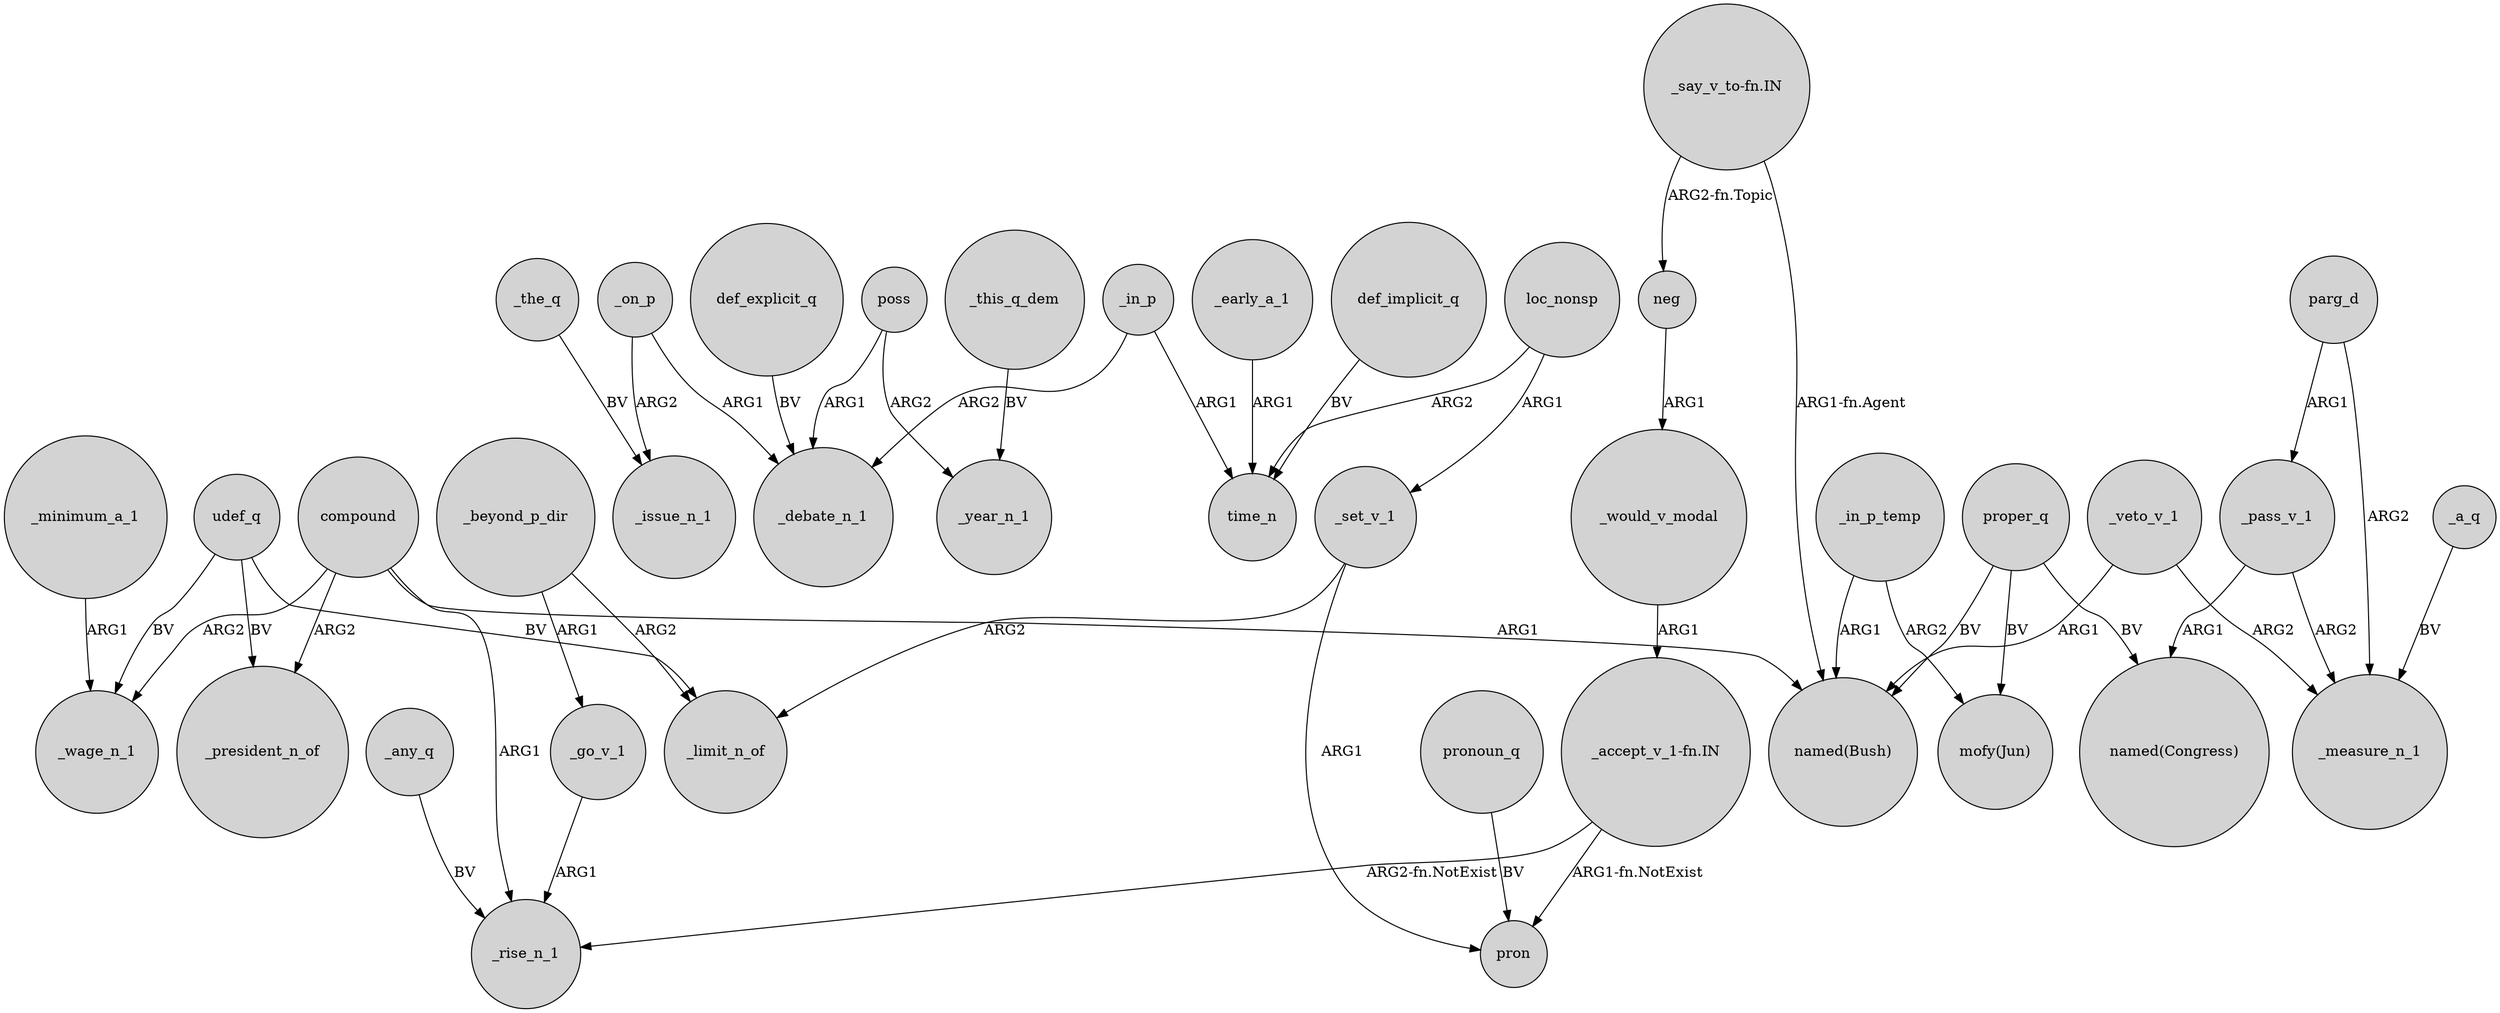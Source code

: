 digraph {
	node [shape=circle style=filled]
	_in_p_temp -> "named(Bush)" [label=ARG1]
	_beyond_p_dir -> _go_v_1 [label=ARG1]
	neg -> _would_v_modal [label=ARG1]
	compound -> _president_n_of [label=ARG2]
	_would_v_modal -> "_accept_v_1-fn.IN" [label=ARG1]
	_pass_v_1 -> _measure_n_1 [label=ARG2]
	udef_q -> _wage_n_1 [label=BV]
	_beyond_p_dir -> _limit_n_of [label=ARG2]
	loc_nonsp -> _set_v_1 [label=ARG1]
	compound -> _wage_n_1 [label=ARG2]
	_minimum_a_1 -> _wage_n_1 [label=ARG1]
	proper_q -> "mofy(Jun)" [label=BV]
	_pass_v_1 -> "named(Congress)" [label=ARG1]
	parg_d -> _pass_v_1 [label=ARG1]
	def_explicit_q -> _debate_n_1 [label=BV]
	"_accept_v_1-fn.IN" -> pron [label="ARG1-fn.NotExist"]
	_in_p -> time_n [label=ARG1]
	_the_q -> _issue_n_1 [label=BV]
	"_accept_v_1-fn.IN" -> _rise_n_1 [label="ARG2-fn.NotExist"]
	_in_p -> _debate_n_1 [label=ARG2]
	_on_p -> _debate_n_1 [label=ARG1]
	proper_q -> "named(Congress)" [label=BV]
	loc_nonsp -> time_n [label=ARG2]
	_set_v_1 -> pron [label=ARG1]
	_a_q -> _measure_n_1 [label=BV]
	pronoun_q -> pron [label=BV]
	_on_p -> _issue_n_1 [label=ARG2]
	poss -> _year_n_1 [label=ARG2]
	udef_q -> _president_n_of [label=BV]
	_veto_v_1 -> _measure_n_1 [label=ARG2]
	poss -> _debate_n_1 [label=ARG1]
	proper_q -> "named(Bush)" [label=BV]
	_in_p_temp -> "mofy(Jun)" [label=ARG2]
	_early_a_1 -> time_n [label=ARG1]
	_any_q -> _rise_n_1 [label=BV]
	"_say_v_to-fn.IN" -> neg [label="ARG2-fn.Topic"]
	_go_v_1 -> _rise_n_1 [label=ARG1]
	_set_v_1 -> _limit_n_of [label=ARG2]
	parg_d -> _measure_n_1 [label=ARG2]
	compound -> _rise_n_1 [label=ARG1]
	"_say_v_to-fn.IN" -> "named(Bush)" [label="ARG1-fn.Agent"]
	udef_q -> _limit_n_of [label=BV]
	_veto_v_1 -> "named(Bush)" [label=ARG1]
	def_implicit_q -> time_n [label=BV]
	compound -> "named(Bush)" [label=ARG1]
	_this_q_dem -> _year_n_1 [label=BV]
}
